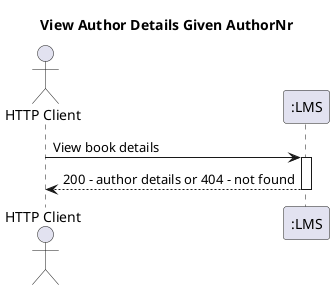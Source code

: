 @startuml
title View Author Details Given AuthorNr
actor HTTP_Client as "HTTP Client"
participant LMS as ":LMS"
autoactivate on

HTTP_Client -> LMS : View book details
LMS --> HTTP_Client : 200 - author details or 404 - not found

@enduml